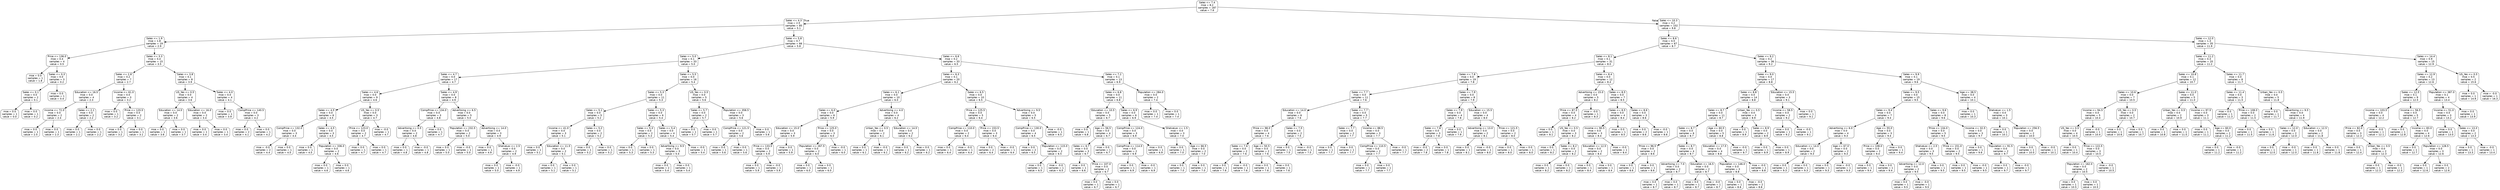digraph Tree {
node [shape=box, style="rounded", color="black", fontname=helvetica] ;
edge [fontname=helvetica] ;
0 [label="Sales <= 7.4\nmse = 8.2\nsamples = 187\nvalue = 7.6"] ;
1 [label="Sales <= 4.3\nmse = 2.5\nsamples = 85\nvalue = 5.1"] ;
0 -> 1 [labeldistance=2.5, labelangle=45, headlabel="True"] ;
2 [label="Sales <= 1.9\nmse = 1.8\nsamples = 19\nvalue = 2.9"] ;
1 -> 2 ;
3 [label="Price <= 136.0\nmse = 0.4\nsamples = 4\nvalue = 0.5"] ;
2 -> 3 ;
4 [label="mse = 0.0\nsamples = 1\nvalue = 1.8"] ;
3 -> 4 ;
5 [label="Sales <= 0.3\nmse = 0.0\nsamples = 3\nvalue = 0.2"] ;
3 -> 5 ;
6 [label="Sales <= 0.1\nmse = 0.0\nsamples = 2\nvalue = 0.1"] ;
5 -> 6 ;
7 [label="mse = 0.0\nsamples = 1\nvalue = 0.0"] ;
6 -> 7 ;
8 [label="mse = 0.0\nsamples = 1\nvalue = 0.2"] ;
6 -> 8 ;
9 [label="mse = 0.0\nsamples = 1\nvalue = 0.4"] ;
5 -> 9 ;
10 [label="Sales <= 3.3\nmse = 0.4\nsamples = 15\nvalue = 3.5"] ;
2 -> 10 ;
11 [label="Sales <= 2.8\nmse = 0.2\nsamples = 7\nvalue = 2.7"] ;
10 -> 11 ;
12 [label="Education <= 16.5\nmse = 0.0\nsamples = 4\nvalue = 2.3"] ;
11 -> 12 ;
13 [label="Income <= 72.0\nmse = 0.0\nsamples = 2\nvalue = 2.4"] ;
12 -> 13 ;
14 [label="mse = 0.0\nsamples = 1\nvalue = 2.5"] ;
13 -> 14 ;
15 [label="mse = 0.0\nsamples = 1\nvalue = 2.3"] ;
13 -> 15 ;
16 [label="Sales <= 2.1\nmse = 0.0\nsamples = 2\nvalue = 2.2"] ;
12 -> 16 ;
17 [label="mse = 0.0\nsamples = 1\nvalue = 2.1"] ;
16 -> 17 ;
18 [label="mse = 0.0\nsamples = 1\nvalue = 2.2"] ;
16 -> 18 ;
19 [label="Income <= 61.0\nmse = 0.0\nsamples = 3\nvalue = 3.2"] ;
11 -> 19 ;
20 [label="mse = 0.0\nsamples = 1\nvalue = 3.2"] ;
19 -> 20 ;
21 [label="Price <= 120.5\nmse = 0.0\nsamples = 2\nvalue = 3.1"] ;
19 -> 21 ;
22 [label="mse = 0.0\nsamples = 1\nvalue = 3.2"] ;
21 -> 22 ;
23 [label="mse = 0.0\nsamples = 1\nvalue = 3.1"] ;
21 -> 23 ;
24 [label="Sales <= 3.8\nmse = 0.1\nsamples = 8\nvalue = 3.9"] ;
10 -> 24 ;
25 [label="US_Yes <= 0.5\nmse = 0.0\nsamples = 4\nvalue = 3.6"] ;
24 -> 25 ;
26 [label="Education <= 14.5\nmse = 0.0\nsamples = 2\nvalue = 3.6"] ;
25 -> 26 ;
27 [label="mse = 0.0\nsamples = 1\nvalue = 3.6"] ;
26 -> 27 ;
28 [label="mse = 0.0\nsamples = 1\nvalue = 3.7"] ;
26 -> 28 ;
29 [label="Education <= 16.0\nmse = 0.0\nsamples = 2\nvalue = 3.4"] ;
25 -> 29 ;
30 [label="mse = 0.0\nsamples = 1\nvalue = 3.4"] ;
29 -> 30 ;
31 [label="mse = 0.0\nsamples = 1\nvalue = 3.4"] ;
29 -> 31 ;
32 [label="Sales <= 4.0\nmse = 0.0\nsamples = 4\nvalue = 4.1"] ;
24 -> 32 ;
33 [label="mse = 0.0\nsamples = 1\nvalue = 3.9"] ;
32 -> 33 ;
34 [label="CompPrice <= 140.5\nmse = 0.0\nsamples = 3\nvalue = 4.2"] ;
32 -> 34 ;
35 [label="mse = 0.0\nsamples = 2\nvalue = 4.1"] ;
34 -> 35 ;
36 [label="mse = 0.0\nsamples = 1\nvalue = 4.2"] ;
34 -> 36 ;
37 [label="Sales <= 5.8\nmse = 0.7\nsamples = 66\nvalue = 5.8"] ;
1 -> 37 ;
38 [label="Sales <= 5.0\nmse = 0.1\nsamples = 33\nvalue = 5.0"] ;
37 -> 38 ;
39 [label="Sales <= 4.7\nmse = 0.0\nsamples = 17\nvalue = 4.7"] ;
38 -> 39 ;
40 [label="Sales <= 4.6\nmse = 0.0\nsamples = 9\nvalue = 4.6"] ;
39 -> 40 ;
41 [label="Sales <= 4.5\nmse = 0.0\nsamples = 6\nvalue = 4.5"] ;
40 -> 41 ;
42 [label="CompPrice <= 132.0\nmse = 0.0\nsamples = 3\nvalue = 4.4"] ;
41 -> 42 ;
43 [label="mse = -0.0\nsamples = 2\nvalue = 4.4"] ;
42 -> 43 ;
44 [label="mse = 0.0\nsamples = 1\nvalue = 4.5"] ;
42 -> 44 ;
45 [label="Sales <= 4.5\nmse = 0.0\nsamples = 3\nvalue = 4.5"] ;
41 -> 45 ;
46 [label="mse = 0.0\nsamples = 1\nvalue = 4.5"] ;
45 -> 46 ;
47 [label="Population <= 336.0\nmse = 0.0\nsamples = 2\nvalue = 4.6"] ;
45 -> 47 ;
48 [label="mse = 0.0\nsamples = 1\nvalue = 4.6"] ;
47 -> 48 ;
49 [label="mse = 0.0\nsamples = 1\nvalue = 4.6"] ;
47 -> 49 ;
50 [label="US_Yes <= 0.5\nmse = 0.0\nsamples = 3\nvalue = 4.7"] ;
40 -> 50 ;
51 [label="Price <= 123.0\nmse = 0.0\nsamples = 2\nvalue = 4.7"] ;
50 -> 51 ;
52 [label="mse = 0.0\nsamples = 1\nvalue = 4.7"] ;
51 -> 52 ;
53 [label="mse = 0.0\nsamples = 1\nvalue = 4.7"] ;
51 -> 53 ;
54 [label="mse = -0.0\nsamples = 1\nvalue = 4.7"] ;
50 -> 54 ;
55 [label="Sales <= 4.9\nmse = 0.0\nsamples = 8\nvalue = 4.9"] ;
39 -> 55 ;
56 [label="CompPrice <= 134.0\nmse = 0.0\nsamples = 3\nvalue = 4.8"] ;
55 -> 56 ;
57 [label="Advertising <= 0.5\nmse = 0.0\nsamples = 2\nvalue = 4.8"] ;
56 -> 57 ;
58 [label="mse = 0.0\nsamples = 1\nvalue = 4.8"] ;
57 -> 58 ;
59 [label="mse = -0.0\nsamples = 1\nvalue = 4.8"] ;
57 -> 59 ;
60 [label="mse = 0.0\nsamples = 1\nvalue = 4.7"] ;
56 -> 60 ;
61 [label="Advertising <= 6.5\nmse = 0.0\nsamples = 5\nvalue = 5.0"] ;
55 -> 61 ;
62 [label="Population <= 232.5\nmse = 0.0\nsamples = 2\nvalue = 5.0"] ;
61 -> 62 ;
63 [label="mse = 0.0\nsamples = 1\nvalue = 5.0"] ;
62 -> 63 ;
64 [label="mse = -0.0\nsamples = 1\nvalue = 5.0"] ;
62 -> 64 ;
65 [label="Advertising <= 14.0\nmse = 0.0\nsamples = 3\nvalue = 4.9"] ;
61 -> 65 ;
66 [label="mse = 0.0\nsamples = 1\nvalue = 4.9"] ;
65 -> 66 ;
67 [label="ShelveLoc <= 2.5\nmse = 0.0\nsamples = 2\nvalue = 4.9"] ;
65 -> 67 ;
68 [label="mse = 0.0\nsamples = 1\nvalue = 5.0"] ;
67 -> 68 ;
69 [label="mse = -0.0\nsamples = 1\nvalue = 4.9"] ;
67 -> 69 ;
70 [label="Sales <= 5.5\nmse = 0.0\nsamples = 16\nvalue = 5.4"] ;
38 -> 70 ;
71 [label="Sales <= 5.3\nmse = 0.0\nsamples = 11\nvalue = 5.3"] ;
70 -> 71 ;
72 [label="Sales <= 5.1\nmse = 0.0\nsamples = 5\nvalue = 5.2"] ;
71 -> 72 ;
73 [label="Income <= 41.0\nmse = 0.0\nsamples = 3\nvalue = 5.1"] ;
72 -> 73 ;
74 [label="mse = 0.0\nsamples = 1\nvalue = 5.1"] ;
73 -> 74 ;
75 [label="Education <= 11.5\nmse = 0.0\nsamples = 2\nvalue = 5.1"] ;
73 -> 75 ;
76 [label="mse = 0.0\nsamples = 1\nvalue = 5.1"] ;
75 -> 76 ;
77 [label="mse = 0.0\nsamples = 1\nvalue = 5.1"] ;
75 -> 77 ;
78 [label="Sales <= 5.2\nmse = 0.0\nsamples = 2\nvalue = 5.2"] ;
72 -> 78 ;
79 [label="mse = 0.0\nsamples = 1\nvalue = 5.2"] ;
78 -> 79 ;
80 [label="mse = 0.0\nsamples = 1\nvalue = 5.2"] ;
78 -> 80 ;
81 [label="Sales <= 5.3\nmse = 0.0\nsamples = 6\nvalue = 5.4"] ;
71 -> 81 ;
82 [label="Sales <= 5.3\nmse = 0.0\nsamples = 2\nvalue = 5.3"] ;
81 -> 82 ;
83 [label="mse = 0.0\nsamples = 1\nvalue = 5.3"] ;
82 -> 83 ;
84 [label="mse = 0.0\nsamples = 1\nvalue = 5.3"] ;
82 -> 84 ;
85 [label="Sales <= 5.4\nmse = 0.0\nsamples = 4\nvalue = 5.4"] ;
81 -> 85 ;
86 [label="Advertising <= 9.5\nmse = 0.0\nsamples = 3\nvalue = 5.4"] ;
85 -> 86 ;
87 [label="mse = 0.0\nsamples = 2\nvalue = 5.4"] ;
86 -> 87 ;
88 [label="mse = 0.0\nsamples = 1\nvalue = 5.4"] ;
86 -> 88 ;
89 [label="mse = -0.0\nsamples = 1\nvalue = 5.4"] ;
85 -> 89 ;
90 [label="US_Yes <= 0.5\nmse = 0.0\nsamples = 5\nvalue = 5.6"] ;
70 -> 90 ;
91 [label="Sales <= 5.7\nmse = 0.0\nsamples = 2\nvalue = 5.7"] ;
90 -> 91 ;
92 [label="mse = 0.0\nsamples = 1\nvalue = 5.7"] ;
91 -> 92 ;
93 [label="mse = 0.0\nsamples = 1\nvalue = 5.7"] ;
91 -> 93 ;
94 [label="Population <= 358.5\nmse = 0.0\nsamples = 3\nvalue = 5.6"] ;
90 -> 94 ;
95 [label="CompPrice <= 121.5\nmse = 0.0\nsamples = 2\nvalue = 5.6"] ;
94 -> 95 ;
96 [label="mse = 0.0\nsamples = 1\nvalue = 5.6"] ;
95 -> 96 ;
97 [label="mse = 0.0\nsamples = 1\nvalue = 5.6"] ;
95 -> 97 ;
98 [label="mse = 0.0\nsamples = 1\nvalue = 5.6"] ;
94 -> 98 ;
99 [label="Sales <= 6.6\nmse = 0.2\nsamples = 33\nvalue = 6.5"] ;
37 -> 99 ;
100 [label="Sales <= 6.3\nmse = 0.1\nsamples = 20\nvalue = 6.2"] ;
99 -> 100 ;
101 [label="Sales <= 6.1\nmse = 0.0\nsamples = 10\nvalue = 6.0"] ;
100 -> 101 ;
102 [label="Sales <= 6.0\nmse = 0.0\nsamples = 6\nvalue = 5.9"] ;
101 -> 102 ;
103 [label="Education <= 15.0\nmse = 0.0\nsamples = 3\nvalue = 5.9"] ;
102 -> 103 ;
104 [label="Price <= 133.5\nmse = 0.0\nsamples = 2\nvalue = 5.9"] ;
103 -> 104 ;
105 [label="mse = 0.0\nsamples = 1\nvalue = 5.9"] ;
104 -> 105 ;
106 [label="mse = -0.0\nsamples = 1\nvalue = 5.9"] ;
104 -> 106 ;
107 [label="mse = 0.0\nsamples = 1\nvalue = 5.9"] ;
103 -> 107 ;
108 [label="Price <= 125.0\nmse = 0.0\nsamples = 3\nvalue = 6.0"] ;
102 -> 108 ;
109 [label="Population <= 267.5\nmse = 0.0\nsamples = 2\nvalue = 6.0"] ;
108 -> 109 ;
110 [label="mse = 0.0\nsamples = 1\nvalue = 6.0"] ;
109 -> 110 ;
111 [label="mse = 0.0\nsamples = 1\nvalue = 6.0"] ;
109 -> 111 ;
112 [label="mse = -0.0\nsamples = 1\nvalue = 6.0"] ;
108 -> 112 ;
113 [label="Advertising <= 4.0\nmse = 0.0\nsamples = 4\nvalue = 6.2"] ;
101 -> 113 ;
114 [label="Urban_Yes <= 0.5\nmse = 0.0\nsamples = 2\nvalue = 6.1"] ;
113 -> 114 ;
115 [label="mse = 0.0\nsamples = 1\nvalue = 6.1"] ;
114 -> 115 ;
116 [label="mse = -0.0\nsamples = 1\nvalue = 6.1"] ;
114 -> 116 ;
117 [label="Education <= 14.5\nmse = 0.0\nsamples = 2\nvalue = 6.2"] ;
113 -> 117 ;
118 [label="mse = 0.0\nsamples = 1\nvalue = 6.2"] ;
117 -> 118 ;
119 [label="mse = 0.0\nsamples = 1\nvalue = 6.2"] ;
117 -> 119 ;
120 [label="Sales <= 6.5\nmse = 0.0\nsamples = 10\nvalue = 6.5"] ;
100 -> 120 ;
121 [label="Price <= 125.5\nmse = 0.0\nsamples = 5\nvalue = 6.4"] ;
120 -> 121 ;
122 [label="CompPrice <= 110.0\nmse = 0.0\nsamples = 2\nvalue = 6.4"] ;
121 -> 122 ;
123 [label="mse = 0.0\nsamples = 1\nvalue = 6.4"] ;
122 -> 123 ;
124 [label="mse = -0.0\nsamples = 1\nvalue = 6.4"] ;
122 -> 124 ;
125 [label="Price <= 153.5\nmse = 0.0\nsamples = 3\nvalue = 6.4"] ;
121 -> 125 ;
126 [label="mse = 0.0\nsamples = 2\nvalue = 6.4"] ;
125 -> 126 ;
127 [label="mse = -0.0\nsamples = 1\nvalue = 6.4"] ;
125 -> 127 ;
128 [label="Advertising <= 9.5\nmse = 0.0\nsamples = 5\nvalue = 6.5"] ;
120 -> 128 ;
129 [label="CompPrice <= 130.0\nmse = 0.0\nsamples = 4\nvalue = 6.5"] ;
128 -> 129 ;
130 [label="mse = 0.0\nsamples = 2\nvalue = 6.5"] ;
129 -> 130 ;
131 [label="Population <= 115.0\nmse = 0.0\nsamples = 2\nvalue = 6.5"] ;
129 -> 131 ;
132 [label="mse = 0.0\nsamples = 1\nvalue = 6.5"] ;
131 -> 132 ;
133 [label="mse = -0.0\nsamples = 1\nvalue = 6.5"] ;
131 -> 133 ;
134 [label="mse = -0.0\nsamples = 1\nvalue = 6.5"] ;
128 -> 134 ;
135 [label="Sales <= 7.2\nmse = 0.1\nsamples = 13\nvalue = 6.9"] ;
99 -> 135 ;
136 [label="Sales <= 6.8\nmse = 0.0\nsamples = 11\nvalue = 6.8"] ;
135 -> 136 ;
137 [label="Education <= 10.5\nmse = 0.0\nsamples = 5\nvalue = 6.7"] ;
136 -> 137 ;
138 [label="mse = 0.0\nsamples = 1\nvalue = 6.8"] ;
137 -> 138 ;
139 [label="Age <= 56.5\nmse = 0.0\nsamples = 4\nvalue = 6.7"] ;
137 -> 139 ;
140 [label="Sales <= 6.7\nmse = 0.0\nsamples = 3\nvalue = 6.7"] ;
139 -> 140 ;
141 [label="mse = 0.0\nsamples = 1\nvalue = 6.6"] ;
140 -> 141 ;
142 [label="Price <= 107.0\nmse = 0.0\nsamples = 2\nvalue = 6.7"] ;
140 -> 142 ;
143 [label="mse = 0.0\nsamples = 1\nvalue = 6.7"] ;
142 -> 143 ;
144 [label="mse = 0.0\nsamples = 1\nvalue = 6.7"] ;
142 -> 144 ;
145 [label="mse = 0.0\nsamples = 1\nvalue = 6.7"] ;
139 -> 145 ;
146 [label="Sales <= 6.9\nmse = 0.0\nsamples = 6\nvalue = 6.9"] ;
136 -> 146 ;
147 [label="CompPrice <= 124.0\nmse = 0.0\nsamples = 3\nvalue = 6.9"] ;
146 -> 147 ;
148 [label="CompPrice <= 114.5\nmse = 0.0\nsamples = 2\nvalue = 6.9"] ;
147 -> 148 ;
149 [label="mse = 0.0\nsamples = 1\nvalue = 6.9"] ;
148 -> 149 ;
150 [label="mse = -0.0\nsamples = 1\nvalue = 6.9"] ;
148 -> 150 ;
151 [label="mse = 0.0\nsamples = 1\nvalue = 6.9"] ;
147 -> 151 ;
152 [label="ShelveLoc <= 1.5\nmse = 0.0\nsamples = 3\nvalue = 7.0"] ;
146 -> 152 ;
153 [label="mse = 0.0\nsamples = 1\nvalue = 7.0"] ;
152 -> 153 ;
154 [label="Age <= 66.5\nmse = 0.0\nsamples = 2\nvalue = 7.0"] ;
152 -> 154 ;
155 [label="mse = 0.0\nsamples = 1\nvalue = 7.0"] ;
154 -> 155 ;
156 [label="mse = 0.0\nsamples = 1\nvalue = 7.0"] ;
154 -> 156 ;
157 [label="Population <= 284.0\nmse = 0.0\nsamples = 2\nvalue = 7.4"] ;
135 -> 157 ;
158 [label="mse = 0.0\nsamples = 1\nvalue = 7.4"] ;
157 -> 158 ;
159 [label="mse = 0.0\nsamples = 1\nvalue = 7.4"] ;
157 -> 159 ;
160 [label="Sales <= 10.3\nmse = 3.2\nsamples = 102\nvalue = 9.8"] ;
0 -> 160 [labeldistance=2.5, labelangle=-45, headlabel="False"] ;
161 [label="Sales <= 8.6\nmse = 0.5\nsamples = 67\nvalue = 8.7"] ;
160 -> 161 ;
162 [label="Sales <= 8.1\nmse = 0.1\nsamples = 31\nvalue = 8.0"] ;
161 -> 162 ;
163 [label="Sales <= 7.8\nmse = 0.0\nsamples = 19\nvalue = 7.8"] ;
162 -> 163 ;
164 [label="Sales <= 7.7\nmse = 0.0\nsamples = 11\nvalue = 7.6"] ;
163 -> 164 ;
165 [label="Education <= 14.0\nmse = 0.0\nsamples = 6\nvalue = 7.6"] ;
164 -> 165 ;
166 [label="Price <= 98.0\nmse = 0.0\nsamples = 4\nvalue = 7.6"] ;
165 -> 166 ;
167 [label="Sales <= 7.6\nmse = 0.0\nsamples = 2\nvalue = 7.6"] ;
166 -> 167 ;
168 [label="mse = 0.0\nsamples = 1\nvalue = 7.6"] ;
167 -> 168 ;
169 [label="mse = -0.0\nsamples = 1\nvalue = 7.6"] ;
167 -> 169 ;
170 [label="Age <= 50.5\nmse = 0.0\nsamples = 2\nvalue = 7.6"] ;
166 -> 170 ;
171 [label="mse = 0.0\nsamples = 1\nvalue = 7.6"] ;
170 -> 171 ;
172 [label="mse = 0.0\nsamples = 1\nvalue = 7.6"] ;
170 -> 172 ;
173 [label="Sales <= 7.5\nmse = 0.0\nsamples = 2\nvalue = 7.5"] ;
165 -> 173 ;
174 [label="mse = 0.0\nsamples = 1\nvalue = 7.5"] ;
173 -> 174 ;
175 [label="mse = -0.0\nsamples = 1\nvalue = 7.5"] ;
173 -> 175 ;
176 [label="Sales <= 7.7\nmse = 0.0\nsamples = 5\nvalue = 7.7"] ;
164 -> 176 ;
177 [label="Sales <= 7.7\nmse = 0.0\nsamples = 2\nvalue = 7.7"] ;
176 -> 177 ;
178 [label="mse = 0.0\nsamples = 1\nvalue = 7.7"] ;
177 -> 178 ;
179 [label="mse = 0.0\nsamples = 1\nvalue = 7.7"] ;
177 -> 179 ;
180 [label="Income <= 88.5\nmse = 0.0\nsamples = 3\nvalue = 7.7"] ;
176 -> 180 ;
181 [label="CompPrice <= 110.5\nmse = 0.0\nsamples = 2\nvalue = 7.7"] ;
180 -> 181 ;
182 [label="mse = 0.0\nsamples = 1\nvalue = 7.7"] ;
181 -> 182 ;
183 [label="mse = 0.0\nsamples = 1\nvalue = 7.7"] ;
181 -> 183 ;
184 [label="mse = -0.0\nsamples = 1\nvalue = 7.7"] ;
180 -> 184 ;
185 [label="Sales <= 7.9\nmse = 0.0\nsamples = 8\nvalue = 7.9"] ;
163 -> 185 ;
186 [label="Sales <= 7.9\nmse = 0.0\nsamples = 4\nvalue = 7.8"] ;
185 -> 186 ;
187 [label="Sales <= 7.8\nmse = 0.0\nsamples = 3\nvalue = 7.8"] ;
186 -> 187 ;
188 [label="mse = -0.0\nsamples = 2\nvalue = 7.8"] ;
187 -> 188 ;
189 [label="mse = 0.0\nsamples = 1\nvalue = 7.8"] ;
187 -> 189 ;
190 [label="mse = 0.0\nsamples = 1\nvalue = 7.9"] ;
186 -> 190 ;
191 [label="Education <= 15.5\nmse = 0.0\nsamples = 4\nvalue = 8.0"] ;
185 -> 191 ;
192 [label="Advertising <= 13.0\nmse = 0.0\nsamples = 2\nvalue = 8.1"] ;
191 -> 192 ;
193 [label="mse = 0.0\nsamples = 1\nvalue = 8.1"] ;
192 -> 193 ;
194 [label="mse = -0.0\nsamples = 1\nvalue = 8.0"] ;
192 -> 194 ;
195 [label="Price <= 121.5\nmse = 0.0\nsamples = 2\nvalue = 8.0"] ;
191 -> 195 ;
196 [label="mse = 0.0\nsamples = 1\nvalue = 8.0"] ;
195 -> 196 ;
197 [label="mse = 0.0\nsamples = 1\nvalue = 8.0"] ;
195 -> 197 ;
198 [label="Sales <= 8.4\nmse = 0.0\nsamples = 12\nvalue = 8.4"] ;
162 -> 198 ;
199 [label="Advertising <= 15.0\nmse = 0.0\nsamples = 5\nvalue = 8.2"] ;
198 -> 199 ;
200 [label="Price <= 87.5\nmse = 0.0\nsamples = 4\nvalue = 8.2"] ;
199 -> 200 ;
201 [label="mse = 0.0\nsamples = 1\nvalue = 8.1"] ;
200 -> 201 ;
202 [label="US_Yes <= 0.5\nmse = 0.0\nsamples = 3\nvalue = 8.2"] ;
200 -> 202 ;
203 [label="mse = 0.0\nsamples = 1\nvalue = 8.2"] ;
202 -> 203 ;
204 [label="Sales <= 8.2\nmse = 0.0\nsamples = 2\nvalue = 8.2"] ;
202 -> 204 ;
205 [label="mse = 0.0\nsamples = 1\nvalue = 8.2"] ;
204 -> 205 ;
206 [label="mse = 0.0\nsamples = 1\nvalue = 8.2"] ;
204 -> 206 ;
207 [label="mse = -0.0\nsamples = 1\nvalue = 8.3"] ;
199 -> 207 ;
208 [label="Sales <= 8.5\nmse = 0.0\nsamples = 7\nvalue = 8.5"] ;
198 -> 208 ;
209 [label="Sales <= 8.5\nmse = 0.0\nsamples = 4\nvalue = 8.4"] ;
208 -> 209 ;
210 [label="Income <= 90.5\nmse = 0.0\nsamples = 3\nvalue = 8.4"] ;
209 -> 210 ;
211 [label="Education <= 12.5\nmse = 0.0\nsamples = 2\nvalue = 8.4"] ;
210 -> 211 ;
212 [label="mse = 0.0\nsamples = 1\nvalue = 8.4"] ;
211 -> 212 ;
213 [label="mse = 0.0\nsamples = 1\nvalue = 8.4"] ;
211 -> 213 ;
214 [label="mse = -0.0\nsamples = 1\nvalue = 8.4"] ;
210 -> 214 ;
215 [label="mse = 0.0\nsamples = 1\nvalue = 8.5"] ;
209 -> 215 ;
216 [label="Sales <= 8.6\nmse = 0.0\nsamples = 3\nvalue = 8.6"] ;
208 -> 216 ;
217 [label="mse = 0.0\nsamples = 2\nvalue = 8.6"] ;
216 -> 217 ;
218 [label="mse = -0.0\nsamples = 1\nvalue = 8.6"] ;
216 -> 218 ;
219 [label="Sales <= 9.2\nmse = 0.2\nsamples = 36\nvalue = 9.2"] ;
161 -> 219 ;
220 [label="Sales <= 9.0\nmse = 0.0\nsamples = 17\nvalue = 8.8"] ;
219 -> 220 ;
221 [label="Sales <= 8.8\nmse = 0.0\nsamples = 14\nvalue = 8.8"] ;
220 -> 221 ;
222 [label="Sales <= 8.7\nmse = 0.0\nsamples = 11\nvalue = 8.7"] ;
221 -> 222 ;
223 [label="Sales <= 8.7\nmse = 0.0\nsamples = 6\nvalue = 8.7"] ;
222 -> 223 ;
224 [label="Price <= 96.5\nmse = 0.0\nsamples = 2\nvalue = 8.6"] ;
223 -> 224 ;
225 [label="mse = 0.0\nsamples = 1\nvalue = 8.6"] ;
224 -> 225 ;
226 [label="mse = 0.0\nsamples = 1\nvalue = 8.6"] ;
224 -> 226 ;
227 [label="Sales <= 8.7\nmse = 0.0\nsamples = 4\nvalue = 8.7"] ;
223 -> 227 ;
228 [label="Advertising <= 7.0\nmse = 0.0\nsamples = 2\nvalue = 8.7"] ;
227 -> 228 ;
229 [label="mse = 0.0\nsamples = 1\nvalue = 8.7"] ;
228 -> 229 ;
230 [label="mse = 0.0\nsamples = 1\nvalue = 8.7"] ;
228 -> 230 ;
231 [label="Education <= 16.5\nmse = 0.0\nsamples = 2\nvalue = 8.7"] ;
227 -> 231 ;
232 [label="mse = 0.0\nsamples = 1\nvalue = 8.7"] ;
231 -> 232 ;
233 [label="mse = -0.0\nsamples = 1\nvalue = 8.7"] ;
231 -> 233 ;
234 [label="Age <= 60.5\nmse = 0.0\nsamples = 5\nvalue = 8.8"] ;
222 -> 234 ;
235 [label="Education <= 17.5\nmse = 0.0\nsamples = 4\nvalue = 8.8"] ;
234 -> 235 ;
236 [label="Population <= 146.0\nmse = 0.0\nsamples = 3\nvalue = 8.8"] ;
235 -> 236 ;
237 [label="mse = 0.0\nsamples = 1\nvalue = 8.8"] ;
236 -> 237 ;
238 [label="mse = -0.0\nsamples = 2\nvalue = 8.8"] ;
236 -> 238 ;
239 [label="mse = -0.0\nsamples = 1\nvalue = 8.8"] ;
235 -> 239 ;
240 [label="mse = -0.0\nsamples = 1\nvalue = 8.7"] ;
234 -> 240 ;
241 [label="Urban_Yes <= 0.5\nmse = 0.0\nsamples = 3\nvalue = 8.9"] ;
221 -> 241 ;
242 [label="mse = 0.0\nsamples = 1\nvalue = 8.9"] ;
241 -> 242 ;
243 [label="Sales <= 8.9\nmse = 0.0\nsamples = 2\nvalue = 8.9"] ;
241 -> 243 ;
244 [label="mse = 0.0\nsamples = 1\nvalue = 8.9"] ;
243 -> 244 ;
245 [label="mse = 0.0\nsamples = 1\nvalue = 8.9"] ;
243 -> 245 ;
246 [label="Education <= 15.5\nmse = 0.0\nsamples = 3\nvalue = 9.1"] ;
220 -> 246 ;
247 [label="Income <= 58.5\nmse = 0.0\nsamples = 2\nvalue = 9.2"] ;
246 -> 247 ;
248 [label="mse = 0.0\nsamples = 1\nvalue = 9.2"] ;
247 -> 248 ;
249 [label="mse = -0.0\nsamples = 1\nvalue = 9.1"] ;
247 -> 249 ;
250 [label="mse = 0.0\nsamples = 1\nvalue = 9.1"] ;
246 -> 250 ;
251 [label="Sales <= 9.9\nmse = 0.1\nsamples = 19\nvalue = 9.6"] ;
219 -> 251 ;
252 [label="Sales <= 9.5\nmse = 0.0\nsamples = 15\nvalue = 9.5"] ;
251 -> 252 ;
253 [label="Sales <= 9.4\nmse = 0.0\nsamples = 7\nvalue = 9.4"] ;
252 -> 253 ;
254 [label="Advertising <= 6.0\nmse = 0.0\nsamples = 4\nvalue = 9.3"] ;
253 -> 254 ;
255 [label="Education <= 14.0\nmse = 0.0\nsamples = 2\nvalue = 9.3"] ;
254 -> 255 ;
256 [label="mse = 0.0\nsamples = 1\nvalue = 9.3"] ;
255 -> 256 ;
257 [label="mse = 0.0\nsamples = 1\nvalue = 9.3"] ;
255 -> 257 ;
258 [label="Age <= 67.0\nmse = 0.0\nsamples = 2\nvalue = 9.3"] ;
254 -> 258 ;
259 [label="mse = 0.0\nsamples = 1\nvalue = 9.3"] ;
258 -> 259 ;
260 [label="mse = -0.0\nsamples = 1\nvalue = 9.3"] ;
258 -> 260 ;
261 [label="Age <= 55.0\nmse = 0.0\nsamples = 3\nvalue = 9.4"] ;
253 -> 261 ;
262 [label="Price <= 108.0\nmse = 0.0\nsamples = 2\nvalue = 9.4"] ;
261 -> 262 ;
263 [label="mse = 0.0\nsamples = 1\nvalue = 9.4"] ;
262 -> 263 ;
264 [label="mse = 0.0\nsamples = 1\nvalue = 9.4"] ;
262 -> 264 ;
265 [label="mse = 0.0\nsamples = 1\nvalue = 9.4"] ;
261 -> 265 ;
266 [label="Sales <= 9.6\nmse = 0.0\nsamples = 8\nvalue = 9.6"] ;
252 -> 266 ;
267 [label="Price <= 134.0\nmse = 0.0\nsamples = 5\nvalue = 9.5"] ;
266 -> 267 ;
268 [label="ShelveLoc <= 2.5\nmse = 0.0\nsamples = 3\nvalue = 9.5"] ;
267 -> 268 ;
269 [label="Advertising <= 12.0\nmse = 0.0\nsamples = 2\nvalue = 9.5"] ;
268 -> 269 ;
270 [label="mse = 0.0\nsamples = 1\nvalue = 9.5"] ;
269 -> 270 ;
271 [label="mse = -0.0\nsamples = 1\nvalue = 9.5"] ;
269 -> 271 ;
272 [label="mse = 0.0\nsamples = 1\nvalue = 9.5"] ;
268 -> 272 ;
273 [label="Price <= 151.0\nmse = 0.0\nsamples = 2\nvalue = 9.5"] ;
267 -> 273 ;
274 [label="mse = 0.0\nsamples = 1\nvalue = 9.5"] ;
273 -> 274 ;
275 [label="mse = -0.0\nsamples = 1\nvalue = 9.5"] ;
273 -> 275 ;
276 [label="Income <= 32.5\nmse = 0.0\nsamples = 3\nvalue = 9.7"] ;
266 -> 276 ;
277 [label="mse = 0.0\nsamples = 1\nvalue = 9.6"] ;
276 -> 277 ;
278 [label="Population <= 91.5\nmse = 0.0\nsamples = 2\nvalue = 9.7"] ;
276 -> 278 ;
279 [label="mse = 0.0\nsamples = 1\nvalue = 9.7"] ;
278 -> 279 ;
280 [label="mse = -0.0\nsamples = 1\nvalue = 9.7"] ;
278 -> 280 ;
281 [label="Age <= 38.5\nmse = 0.0\nsamples = 4\nvalue = 10.1"] ;
251 -> 281 ;
282 [label="mse = 0.0\nsamples = 1\nvalue = 10.3"] ;
281 -> 282 ;
283 [label="ShelveLoc <= 1.5\nmse = 0.0\nsamples = 3\nvalue = 10.1"] ;
281 -> 283 ;
284 [label="mse = 0.0\nsamples = 1\nvalue = 10.1"] ;
283 -> 284 ;
285 [label="Population <= 256.5\nmse = 0.0\nsamples = 2\nvalue = 10.0"] ;
283 -> 285 ;
286 [label="mse = 0.0\nsamples = 1\nvalue = 10.0"] ;
285 -> 286 ;
287 [label="mse = -0.0\nsamples = 1\nvalue = 10.1"] ;
285 -> 287 ;
288 [label="Sales <= 12.0\nmse = 1.3\nsamples = 35\nvalue = 11.9"] ;
160 -> 288 ;
289 [label="Sales <= 11.2\nmse = 0.3\nsamples = 20\nvalue = 11.2"] ;
288 -> 289 ;
290 [label="Sales <= 10.8\nmse = 0.1\nsamples = 12\nvalue = 10.7"] ;
289 -> 290 ;
291 [label="Sales <= 10.6\nmse = 0.0\nsamples = 7\nvalue = 10.5"] ;
290 -> 291 ;
292 [label="Income <= 94.5\nmse = 0.0\nsamples = 5\nvalue = 10.4"] ;
291 -> 292 ;
293 [label="US_Yes <= 0.5\nmse = 0.0\nsamples = 4\nvalue = 10.5"] ;
292 -> 293 ;
294 [label="mse = 0.0\nsamples = 1\nvalue = 10.4"] ;
293 -> 294 ;
295 [label="Price <= 122.5\nmse = 0.0\nsamples = 3\nvalue = 10.5"] ;
293 -> 295 ;
296 [label="Population <= 162.0\nmse = 0.0\nsamples = 2\nvalue = 10.5"] ;
295 -> 296 ;
297 [label="mse = 0.0\nsamples = 1\nvalue = 10.5"] ;
296 -> 297 ;
298 [label="mse = 0.0\nsamples = 1\nvalue = 10.5"] ;
296 -> 298 ;
299 [label="mse = -0.0\nsamples = 1\nvalue = 10.5"] ;
295 -> 299 ;
300 [label="mse = -0.0\nsamples = 1\nvalue = 10.4"] ;
292 -> 300 ;
301 [label="US_Yes <= 0.5\nmse = 0.0\nsamples = 2\nvalue = 10.7"] ;
291 -> 301 ;
302 [label="mse = 0.0\nsamples = 1\nvalue = 10.6"] ;
301 -> 302 ;
303 [label="mse = 0.0\nsamples = 1\nvalue = 10.7"] ;
301 -> 303 ;
304 [label="Sales <= 11.0\nmse = 0.0\nsamples = 5\nvalue = 11.0"] ;
290 -> 304 ;
305 [label="Urban_Yes <= 0.5\nmse = 0.0\nsamples = 2\nvalue = 10.9"] ;
304 -> 305 ;
306 [label="mse = 0.0\nsamples = 1\nvalue = 10.8"] ;
305 -> 306 ;
307 [label="mse = 0.0\nsamples = 1\nvalue = 11.0"] ;
305 -> 307 ;
308 [label="Income <= 97.5\nmse = 0.0\nsamples = 3\nvalue = 11.1"] ;
304 -> 308 ;
309 [label="mse = 0.0\nsamples = 1\nvalue = 11.1"] ;
308 -> 309 ;
310 [label="Age <= 60.0\nmse = 0.0\nsamples = 2\nvalue = 11.2"] ;
308 -> 310 ;
311 [label="mse = 0.0\nsamples = 1\nvalue = 11.2"] ;
310 -> 311 ;
312 [label="mse = -0.0\nsamples = 1\nvalue = 11.2"] ;
310 -> 312 ;
313 [label="Sales <= 11.7\nmse = 0.0\nsamples = 8\nvalue = 11.7"] ;
289 -> 313 ;
314 [label="Sales <= 11.4\nmse = 0.0\nsamples = 3\nvalue = 11.5"] ;
313 -> 314 ;
315 [label="mse = 0.0\nsamples = 1\nvalue = 11.3"] ;
314 -> 315 ;
316 [label="Price <= 108.0\nmse = 0.0\nsamples = 2\nvalue = 11.5"] ;
314 -> 316 ;
317 [label="mse = 0.0\nsamples = 1\nvalue = 11.5"] ;
316 -> 317 ;
318 [label="mse = 0.0\nsamples = 1\nvalue = 11.6"] ;
316 -> 318 ;
319 [label="Urban_Yes <= 0.5\nmse = 0.0\nsamples = 5\nvalue = 11.8"] ;
313 -> 319 ;
320 [label="mse = 0.0\nsamples = 1\nvalue = 11.7"] ;
319 -> 320 ;
321 [label="Advertising <= 9.5\nmse = 0.0\nsamples = 4\nvalue = 11.9"] ;
319 -> 321 ;
322 [label="Sales <= 12.0\nmse = 0.0\nsamples = 2\nvalue = 12.0"] ;
321 -> 322 ;
323 [label="mse = 0.0\nsamples = 1\nvalue = 12.0"] ;
322 -> 323 ;
324 [label="mse = -0.0\nsamples = 1\nvalue = 12.0"] ;
322 -> 324 ;
325 [label="Education <= 12.5\nmse = 0.0\nsamples = 2\nvalue = 11.8"] ;
321 -> 325 ;
326 [label="mse = 0.0\nsamples = 1\nvalue = 11.8"] ;
325 -> 326 ;
327 [label="mse = 0.0\nsamples = 1\nvalue = 11.8"] ;
325 -> 327 ;
328 [label="Sales <= 14.4\nmse = 0.9\nsamples = 15\nvalue = 12.9"] ;
288 -> 328 ;
329 [label="Sales <= 12.9\nmse = 0.2\nsamples = 13\nvalue = 12.6"] ;
328 -> 329 ;
330 [label="Sales <= 12.5\nmse = 0.1\nsamples = 9\nvalue = 12.5"] ;
329 -> 330 ;
331 [label="Income <= 103.5\nmse = 0.0\nsamples = 4\nvalue = 12.2"] ;
330 -> 331 ;
332 [label="Price <= 82.0\nmse = 0.0\nsamples = 3\nvalue = 12.3"] ;
331 -> 332 ;
333 [label="mse = 0.0\nsamples = 1\nvalue = 12.4"] ;
332 -> 333 ;
334 [label="Urban_Yes <= 0.5\nmse = 0.0\nsamples = 2\nvalue = 12.3"] ;
332 -> 334 ;
335 [label="mse = 0.0\nsamples = 1\nvalue = 12.3"] ;
334 -> 335 ;
336 [label="mse = -0.0\nsamples = 1\nvalue = 12.3"] ;
334 -> 336 ;
337 [label="mse = -0.0\nsamples = 1\nvalue = 12.1"] ;
331 -> 337 ;
338 [label="Income <= 56.5\nmse = 0.0\nsamples = 5\nvalue = 12.7"] ;
330 -> 338 ;
339 [label="mse = 0.0\nsamples = 1\nvalue = 12.8"] ;
338 -> 339 ;
340 [label="Income <= 83.0\nmse = 0.0\nsamples = 4\nvalue = 12.6"] ;
338 -> 340 ;
341 [label="mse = 0.0\nsamples = 1\nvalue = 12.7"] ;
340 -> 341 ;
342 [label="Population <= 128.5\nmse = 0.0\nsamples = 3\nvalue = 12.6"] ;
340 -> 342 ;
343 [label="mse = 0.0\nsamples = 1\nvalue = 12.6"] ;
342 -> 343 ;
344 [label="mse = 0.0\nsamples = 2\nvalue = 12.6"] ;
342 -> 344 ;
345 [label="Population <= 387.0\nmse = 0.1\nsamples = 4\nvalue = 13.4"] ;
329 -> 345 ;
346 [label="Income <= 51.0\nmse = 0.0\nsamples = 3\nvalue = 13.2"] ;
345 -> 346 ;
347 [label="mse = 0.0\nsamples = 1\nvalue = 13.0"] ;
346 -> 347 ;
348 [label="Sales <= 13.3\nmse = 0.0\nsamples = 2\nvalue = 13.3"] ;
346 -> 348 ;
349 [label="mse = 0.0\nsamples = 1\nvalue = 13.3"] ;
348 -> 349 ;
350 [label="mse = -0.0\nsamples = 1\nvalue = 13.4"] ;
348 -> 350 ;
351 [label="mse = 0.0\nsamples = 1\nvalue = 13.9"] ;
345 -> 351 ;
352 [label="US_Yes <= 0.5\nmse = 0.5\nsamples = 2\nvalue = 15.6"] ;
328 -> 352 ;
353 [label="mse = 0.0\nsamples = 1\nvalue = 14.9"] ;
352 -> 353 ;
354 [label="mse = -0.0\nsamples = 1\nvalue = 16.3"] ;
352 -> 354 ;
}